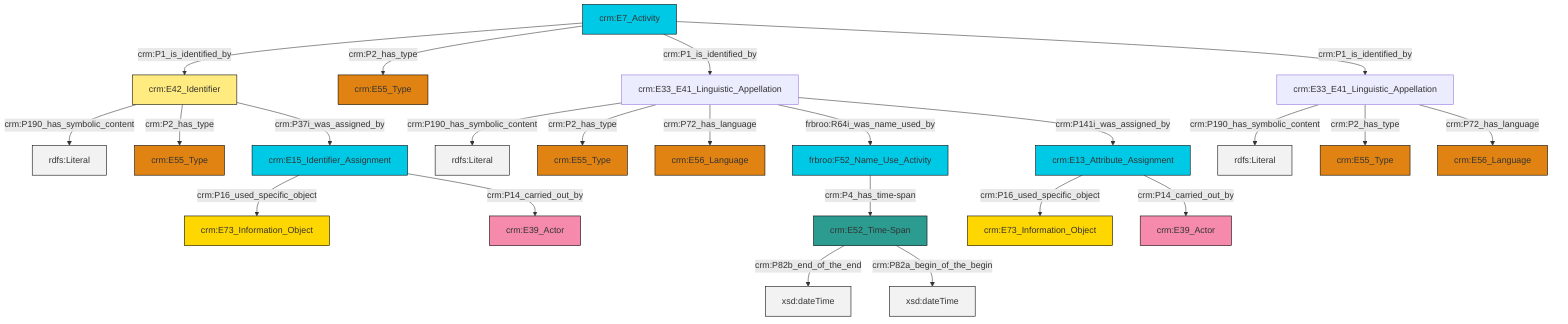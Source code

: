 graph TD
classDef Literal fill:#f2f2f2,stroke:#000000;
classDef CRM_Entity fill:#FFFFFF,stroke:#000000;
classDef Temporal_Entity fill:#00C9E6, stroke:#000000;
classDef Type fill:#E18312, stroke:#000000;
classDef Time-Span fill:#2C9C91, stroke:#000000;
classDef Appellation fill:#FFEB7F, stroke:#000000;
classDef Place fill:#008836, stroke:#000000;
classDef Persistent_Item fill:#B266B2, stroke:#000000;
classDef Conceptual_Object fill:#FFD700, stroke:#000000;
classDef Physical_Thing fill:#D2B48C, stroke:#000000;
classDef Actor fill:#f58aad, stroke:#000000;
classDef PC_Classes fill:#4ce600, stroke:#000000;
classDef Multi fill:#cccccc,stroke:#000000;

0["crm:E15_Identifier_Assignment"]:::Temporal_Entity -->|crm:P16_used_specific_object| 1["crm:E73_Information_Object"]:::Conceptual_Object
2["crm:E33_E41_Linguistic_Appellation"]:::Default -->|crm:P190_has_symbolic_content| 3[rdfs:Literal]:::Literal
4["crm:E33_E41_Linguistic_Appellation"]:::Default -->|crm:P190_has_symbolic_content| 5[rdfs:Literal]:::Literal
9["frbroo:F52_Name_Use_Activity"]:::Temporal_Entity -->|crm:P4_has_time-span| 10["crm:E52_Time-Span"]:::Time-Span
10["crm:E52_Time-Span"]:::Time-Span -->|crm:P82b_end_of_the_end| 11[xsd:dateTime]:::Literal
14["crm:E13_Attribute_Assignment"]:::Temporal_Entity -->|crm:P16_used_specific_object| 15["crm:E73_Information_Object"]:::Conceptual_Object
4["crm:E33_E41_Linguistic_Appellation"]:::Default -->|crm:P2_has_type| 7["crm:E55_Type"]:::Type
0["crm:E15_Identifier_Assignment"]:::Temporal_Entity -->|crm:P14_carried_out_by| 16["crm:E39_Actor"]:::Actor
25["crm:E42_Identifier"]:::Appellation -->|crm:P190_has_symbolic_content| 26[rdfs:Literal]:::Literal
4["crm:E33_E41_Linguistic_Appellation"]:::Default -->|crm:P72_has_language| 23["crm:E56_Language"]:::Type
2["crm:E33_E41_Linguistic_Appellation"]:::Default -->|crm:P2_has_type| 12["crm:E55_Type"]:::Type
20["crm:E7_Activity"]:::Temporal_Entity -->|crm:P1_is_identified_by| 25["crm:E42_Identifier"]:::Appellation
4["crm:E33_E41_Linguistic_Appellation"]:::Default -->|frbroo:R64i_was_name_used_by| 9["frbroo:F52_Name_Use_Activity"]:::Temporal_Entity
4["crm:E33_E41_Linguistic_Appellation"]:::Default -->|crm:P141i_was_assigned_by| 14["crm:E13_Attribute_Assignment"]:::Temporal_Entity
20["crm:E7_Activity"]:::Temporal_Entity -->|crm:P2_has_type| 30["crm:E55_Type"]:::Type
10["crm:E52_Time-Span"]:::Time-Span -->|crm:P82a_begin_of_the_begin| 32[xsd:dateTime]:::Literal
20["crm:E7_Activity"]:::Temporal_Entity -->|crm:P1_is_identified_by| 4["crm:E33_E41_Linguistic_Appellation"]:::Default
2["crm:E33_E41_Linguistic_Appellation"]:::Default -->|crm:P72_has_language| 35["crm:E56_Language"]:::Type
14["crm:E13_Attribute_Assignment"]:::Temporal_Entity -->|crm:P14_carried_out_by| 36["crm:E39_Actor"]:::Actor
25["crm:E42_Identifier"]:::Appellation -->|crm:P2_has_type| 33["crm:E55_Type"]:::Type
25["crm:E42_Identifier"]:::Appellation -->|crm:P37i_was_assigned_by| 0["crm:E15_Identifier_Assignment"]:::Temporal_Entity
20["crm:E7_Activity"]:::Temporal_Entity -->|crm:P1_is_identified_by| 2["crm:E33_E41_Linguistic_Appellation"]:::Default
